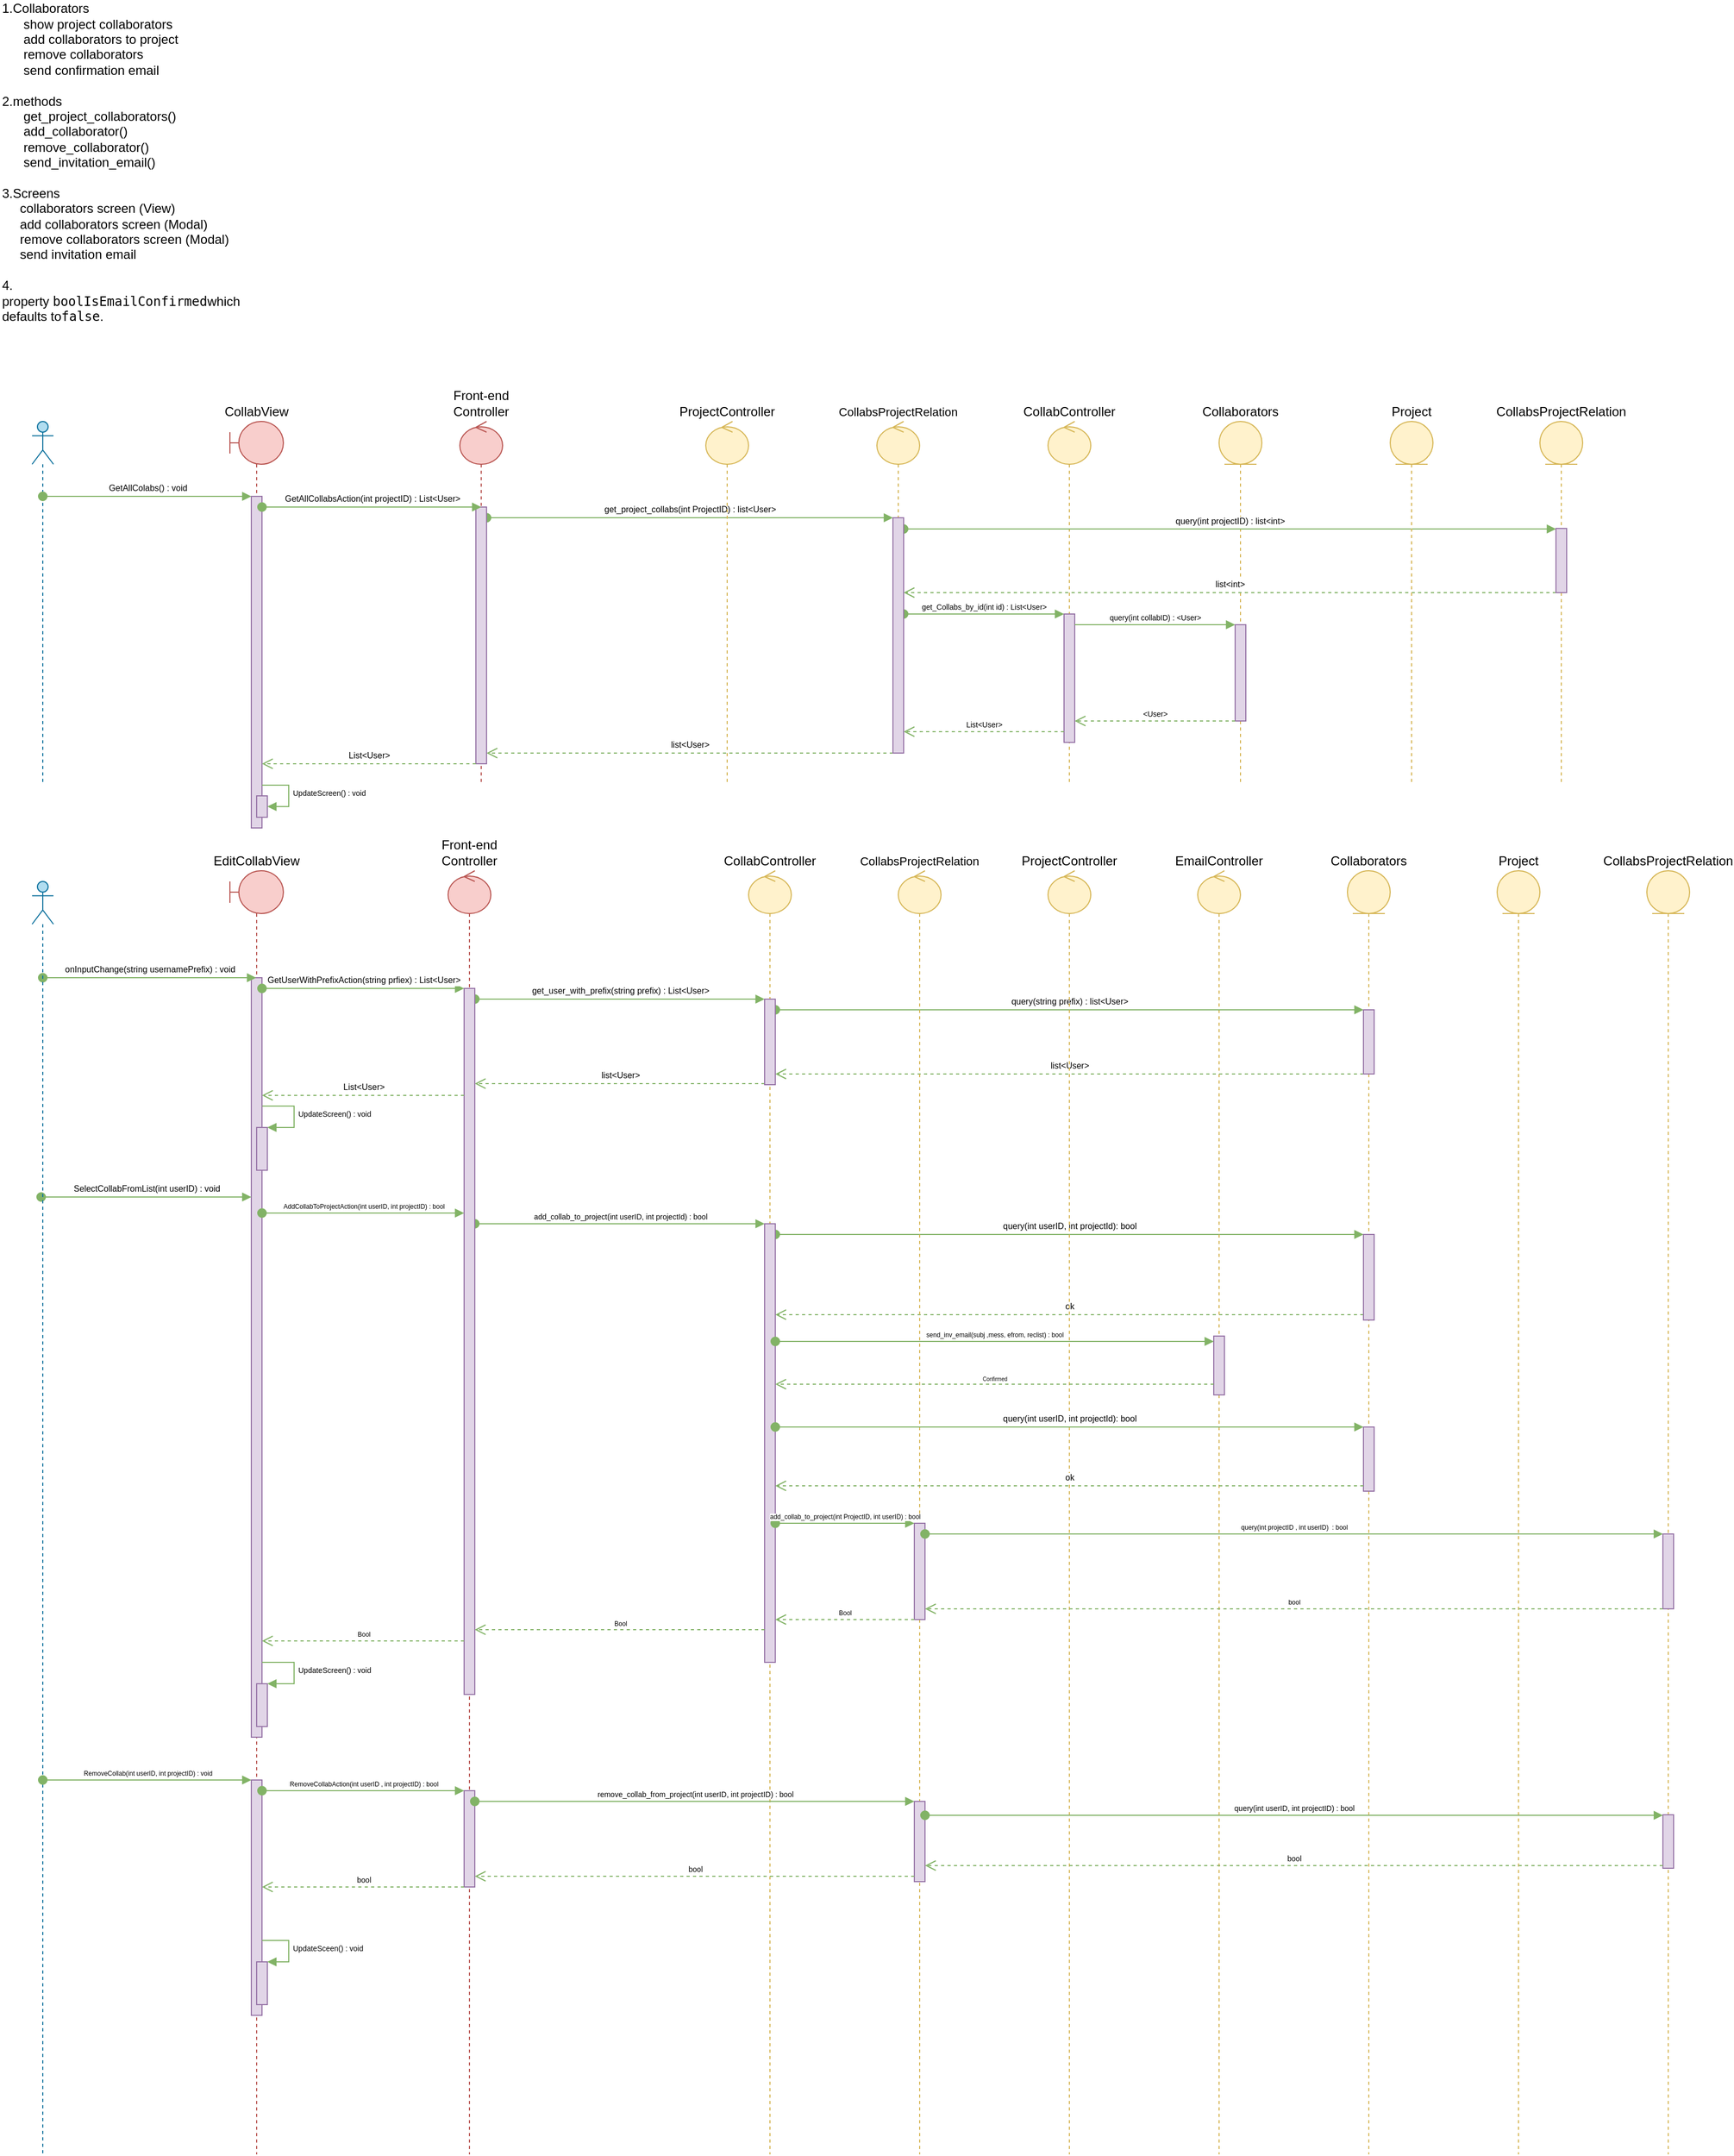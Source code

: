 <mxfile version="10.6.7" type="github"><diagram id="GHZ44tp6X7hKzsTofQmj" name="Page-1"><mxGraphModel dx="1443" dy="1186" grid="1" gridSize="10" guides="1" tooltips="1" connect="1" arrows="1" fold="1" page="0" pageScale="1" pageWidth="850" pageHeight="1100" background="none" math="0" shadow="0"><root><mxCell id="0"/><mxCell id="1" parent="0"/><mxCell id="GCSjRSkXuxWU2JJScuMy-1" value="" style="shape=umlLifeline;participant=umlActor;perimeter=lifelinePerimeter;whiteSpace=wrap;html=1;container=1;collapsible=0;recursiveResize=0;verticalAlign=top;spacingTop=36;labelBackgroundColor=#ffffff;outlineConnect=0;size=40;fillColor=#b1ddf0;strokeColor=#10739e;" parent="1" vertex="1"><mxGeometry x="30" y="380" width="20" height="340" as="geometry"/></mxCell><mxCell id="GCSjRSkXuxWU2JJScuMy-2" value="&lt;div&gt;1.Collaborators&lt;/div&gt;&lt;div&gt;&amp;nbsp; &amp;nbsp; &amp;nbsp; show project collaborators&lt;/div&gt;&lt;div&gt;&amp;nbsp; &amp;nbsp; &amp;nbsp; add collaborators to project&lt;/div&gt;&lt;div&gt;&amp;nbsp; &amp;nbsp; &amp;nbsp; remove collaborators&lt;/div&gt;&lt;div&gt;&amp;nbsp; &amp;nbsp; &amp;nbsp; send confirmation email&lt;/div&gt;&lt;div&gt;&lt;br&gt;&lt;/div&gt;&lt;div&gt;2.methods&lt;/div&gt;&lt;div&gt;&amp;nbsp; &amp;nbsp; &amp;nbsp; get_project_collaborators()&lt;/div&gt;&lt;div&gt;&amp;nbsp; &amp;nbsp; &amp;nbsp; add_collaborator()&lt;/div&gt;&lt;div&gt;&amp;nbsp; &amp;nbsp; &amp;nbsp; remove_collaborator()&lt;/div&gt;&lt;div&gt;&amp;nbsp; &amp;nbsp; &amp;nbsp; send_invitation_email()&lt;/div&gt;&lt;div&gt;&lt;br&gt;&lt;/div&gt;&lt;div&gt;3.Screens&lt;/div&gt;&lt;div&gt;&amp;nbsp; &amp;nbsp; &amp;nbsp;collaborators screen (View)&lt;/div&gt;&lt;div&gt;&amp;nbsp; &amp;nbsp; &amp;nbsp;add collaborators screen (Modal)&lt;/div&gt;&lt;div&gt;&amp;nbsp; &amp;nbsp; &amp;nbsp;remove collaborators screen (Modal)&lt;/div&gt;&lt;div&gt;&amp;nbsp; &amp;nbsp; &amp;nbsp;send invitation email&lt;/div&gt;&lt;div&gt;&lt;br&gt;&lt;/div&gt;&lt;div&gt;4.&lt;/div&gt;&lt;span&gt;property&amp;nbsp;&lt;/span&gt;&lt;code&gt;boolIsEmailConfirmed&lt;/code&gt;&lt;span&gt;which defaults to&lt;/span&gt;&lt;code&gt;false&lt;/code&gt;&lt;span&gt;.&lt;/span&gt;&lt;div&gt;&lt;br&gt;&lt;/div&gt;" style="text;html=1;strokeColor=none;fillColor=none;align=left;verticalAlign=middle;whiteSpace=wrap;rounded=0;" parent="1" vertex="1"><mxGeometry width="250" height="290" as="geometry"/></mxCell><mxCell id="GCSjRSkXuxWU2JJScuMy-3" value="CollabView" style="shape=umlLifeline;participant=umlBoundary;perimeter=lifelinePerimeter;whiteSpace=wrap;html=1;container=1;collapsible=0;recursiveResize=0;verticalAlign=bottom;spacingTop=36;labelBackgroundColor=#ffffff;outlineConnect=0;labelPosition=center;verticalLabelPosition=top;align=center;fillColor=#f8cecc;strokeColor=#b85450;" parent="1" vertex="1"><mxGeometry x="215" y="380" width="50" height="380" as="geometry"/></mxCell><mxCell id="GCSjRSkXuxWU2JJScuMy-7" value="" style="html=1;points=[];perimeter=orthogonalPerimeter;align=left;fillColor=#e1d5e7;strokeColor=#9673a6;gradientColor=none;" parent="GCSjRSkXuxWU2JJScuMy-3" vertex="1"><mxGeometry x="20" y="70" width="10" height="310" as="geometry"/></mxCell><mxCell id="UG3qi_RcyNTJpObuY2x0-22" value="" style="html=1;points=[];perimeter=orthogonalPerimeter;fontSize=7;fillColor=#e1d5e7;strokeColor=#9673a6;" parent="GCSjRSkXuxWU2JJScuMy-3" vertex="1"><mxGeometry x="25" y="350" width="10" height="20" as="geometry"/></mxCell><mxCell id="GCSjRSkXuxWU2JJScuMy-4" value="EditCollabView" style="shape=umlLifeline;participant=umlBoundary;perimeter=lifelinePerimeter;whiteSpace=wrap;html=1;container=1;collapsible=0;recursiveResize=0;verticalAlign=bottom;spacingTop=36;labelBackgroundColor=#ffffff;outlineConnect=0;labelPosition=center;verticalLabelPosition=top;align=center;fillColor=#f8cecc;strokeColor=#b85450;" parent="1" vertex="1"><mxGeometry x="215" y="800" width="50" height="1200" as="geometry"/></mxCell><mxCell id="UG3qi_RcyNTJpObuY2x0-73" value="" style="html=1;points=[];perimeter=orthogonalPerimeter;fontSize=11;fillColor=#e1d5e7;strokeColor=#9673a6;" parent="GCSjRSkXuxWU2JJScuMy-4" vertex="1"><mxGeometry x="20" y="100" width="10" height="710" as="geometry"/></mxCell><mxCell id="UG3qi_RcyNTJpObuY2x0-98" value="" style="html=1;points=[];perimeter=orthogonalPerimeter;fontSize=6;fillColor=#e1d5e7;strokeColor=#9673a6;" parent="GCSjRSkXuxWU2JJScuMy-4" vertex="1"><mxGeometry x="20" y="850" width="10" height="220" as="geometry"/></mxCell><mxCell id="UG3qi_RcyNTJpObuY2x0-103" value="" style="html=1;points=[];perimeter=orthogonalPerimeter;fontSize=6;fillColor=#e1d5e7;strokeColor=#9673a6;" parent="GCSjRSkXuxWU2JJScuMy-4" vertex="1"><mxGeometry x="25" y="760" width="10" height="40" as="geometry"/></mxCell><mxCell id="UG3qi_RcyNTJpObuY2x0-104" value="&lt;span style=&quot;font-size: 7px&quot;&gt;UpdateScreen() : void&lt;/span&gt;" style="edgeStyle=orthogonalEdgeStyle;html=1;align=left;spacingLeft=2;endArrow=block;rounded=0;entryX=1;entryY=0;fontSize=6;fillColor=#d5e8d4;strokeColor=#82b366;" parent="GCSjRSkXuxWU2JJScuMy-4" target="UG3qi_RcyNTJpObuY2x0-103" edge="1"><mxGeometry relative="1" as="geometry"><mxPoint x="30" y="740" as="sourcePoint"/><Array as="points"><mxPoint x="60" y="740"/><mxPoint x="60" y="760"/></Array></mxGeometry></mxCell><mxCell id="UG3qi_RcyNTJpObuY2x0-114" value="" style="html=1;points=[];perimeter=orthogonalPerimeter;fontSize=7;fillColor=#e1d5e7;strokeColor=#9673a6;" parent="GCSjRSkXuxWU2JJScuMy-4" vertex="1"><mxGeometry x="25" y="1020" width="10" height="40" as="geometry"/></mxCell><mxCell id="UG3qi_RcyNTJpObuY2x0-115" value="UpdateSceen() : void" style="edgeStyle=orthogonalEdgeStyle;html=1;align=left;spacingLeft=2;endArrow=block;rounded=0;entryX=1;entryY=0;fontSize=7;fillColor=#d5e8d4;strokeColor=#82b366;" parent="GCSjRSkXuxWU2JJScuMy-4" target="UG3qi_RcyNTJpObuY2x0-114" edge="1"><mxGeometry relative="1" as="geometry"><mxPoint x="30" y="1000" as="sourcePoint"/><Array as="points"><mxPoint x="55" y="1000"/></Array></mxGeometry></mxCell><mxCell id="GCSjRSkXuxWU2JJScuMy-8" value="GetAllColabs() : void" style="html=1;verticalAlign=bottom;startArrow=oval;endArrow=block;startSize=8;fontSize=8;fillColor=#d5e8d4;strokeColor=#82b366;" parent="1" source="GCSjRSkXuxWU2JJScuMy-1" target="GCSjRSkXuxWU2JJScuMy-7" edge="1"><mxGeometry relative="1" as="geometry"><mxPoint x="75" y="460" as="sourcePoint"/><Array as="points"><mxPoint x="70" y="450"/><mxPoint x="150" y="450"/></Array></mxGeometry></mxCell><mxCell id="GCSjRSkXuxWU2JJScuMy-9" value="CollabController" style="shape=umlLifeline;participant=umlControl;perimeter=lifelinePerimeter;whiteSpace=wrap;html=1;container=1;collapsible=0;recursiveResize=0;verticalAlign=bottom;spacingTop=36;labelBackgroundColor=#ffffff;outlineConnect=0;align=center;labelPosition=center;verticalLabelPosition=top;fillColor=#fff2cc;strokeColor=#d6b656;" parent="1" vertex="1"><mxGeometry x="980" y="380" width="40" height="340" as="geometry"/></mxCell><mxCell id="UG3qi_RcyNTJpObuY2x0-30" value="" style="html=1;points=[];perimeter=orthogonalPerimeter;fontSize=7;fillColor=#e1d5e7;strokeColor=#9673a6;" parent="GCSjRSkXuxWU2JJScuMy-9" vertex="1"><mxGeometry x="15" y="180" width="10" height="120" as="geometry"/></mxCell><mxCell id="GCSjRSkXuxWU2JJScuMy-11" value="Collaborators" style="shape=umlLifeline;participant=umlEntity;perimeter=lifelinePerimeter;whiteSpace=wrap;html=1;container=1;collapsible=0;recursiveResize=0;verticalAlign=bottom;spacingTop=36;labelBackgroundColor=#ffffff;outlineConnect=0;align=center;labelPosition=center;verticalLabelPosition=top;fillColor=#fff2cc;strokeColor=#d6b656;" parent="1" vertex="1"><mxGeometry x="1140" y="380" width="40" height="340" as="geometry"/></mxCell><mxCell id="UG3qi_RcyNTJpObuY2x0-33" value="" style="html=1;points=[];perimeter=orthogonalPerimeter;fontSize=7;fillColor=#e1d5e7;strokeColor=#9673a6;" parent="GCSjRSkXuxWU2JJScuMy-11" vertex="1"><mxGeometry x="15" y="190" width="10" height="90" as="geometry"/></mxCell><mxCell id="GCSjRSkXuxWU2JJScuMy-13" value="get_project_collabs(int ProjectID) : list&amp;lt;User&amp;gt;" style="html=1;verticalAlign=bottom;startArrow=oval;endArrow=block;startSize=8;fontSize=8;fillColor=#d5e8d4;strokeColor=#82b366;" parent="1" source="UG3qi_RcyNTJpObuY2x0-2" target="GCSjRSkXuxWU2JJScuMy-12" edge="1"><mxGeometry relative="1" as="geometry"><mxPoint x="250" y="470" as="sourcePoint"/><Array as="points"><mxPoint x="630" y="470"/></Array></mxGeometry></mxCell><mxCell id="GCSjRSkXuxWU2JJScuMy-17" value="list&amp;lt;int&amp;gt;" style="html=1;verticalAlign=bottom;endArrow=open;dashed=1;endSize=8;fontSize=8;fillColor=#d5e8d4;strokeColor=#82b366;" parent="1" source="GCSjRSkXuxWU2JJScuMy-15" target="GCSjRSkXuxWU2JJScuMy-12" edge="1"><mxGeometry relative="1" as="geometry"><mxPoint x="1053" y="538" as="sourcePoint"/><mxPoint x="950" y="530" as="targetPoint"/><Array as="points"><mxPoint x="1040" y="540"/></Array></mxGeometry></mxCell><mxCell id="GCSjRSkXuxWU2JJScuMy-18" value="list&amp;lt;User&amp;gt;" style="html=1;verticalAlign=bottom;endArrow=open;dashed=1;endSize=8;fontSize=8;fillColor=#d5e8d4;strokeColor=#82b366;" parent="1" source="GCSjRSkXuxWU2JJScuMy-12" target="UG3qi_RcyNTJpObuY2x0-2" edge="1"><mxGeometry relative="1" as="geometry"><mxPoint x="1020" y="550" as="sourcePoint"/><mxPoint x="280" y="550" as="targetPoint"/><Array as="points"><mxPoint x="650" y="690"/></Array></mxGeometry></mxCell><mxCell id="GCSjRSkXuxWU2JJScuMy-20" value="SelectCollabFromList(int userID) : void" style="html=1;verticalAlign=bottom;startArrow=oval;endArrow=block;startSize=8;fontSize=8;fillColor=#d5e8d4;strokeColor=#82b366;" parent="1" edge="1"><mxGeometry relative="1" as="geometry"><mxPoint x="38.5" y="1105" as="sourcePoint"/><Array as="points"><mxPoint x="100" y="1105"/></Array><mxPoint x="235" y="1105" as="targetPoint"/></mxGeometry></mxCell><mxCell id="GCSjRSkXuxWU2JJScuMy-22" value="add_collab_to_project(&lt;span&gt;int userID&lt;/span&gt;, int projectId) : bool" style="html=1;verticalAlign=bottom;startArrow=oval;endArrow=block;startSize=8;fontSize=7;fillColor=#d5e8d4;strokeColor=#82b366;" parent="1" target="UG3qi_RcyNTJpObuY2x0-80" edge="1"><mxGeometry relative="1" as="geometry"><mxPoint x="444" y="1130" as="sourcePoint"/><Array as="points"><mxPoint x="550" y="1130"/><mxPoint x="650" y="1130"/><mxPoint x="690" y="1130"/></Array><mxPoint x="840" y="1130" as="targetPoint"/></mxGeometry></mxCell><mxCell id="GCSjRSkXuxWU2JJScuMy-25" value="query(int userID, int projectId): bool" style="html=1;verticalAlign=bottom;startArrow=oval;endArrow=block;startSize=8;fontSize=8;fillColor=#d5e8d4;strokeColor=#82b366;" parent="1" source="UG3qi_RcyNTJpObuY2x0-80" target="UG3qi_RcyNTJpObuY2x0-81" edge="1"><mxGeometry relative="1" as="geometry"><mxPoint x="865" y="1503" as="sourcePoint"/><Array as="points"><mxPoint x="1070" y="1140"/><mxPoint x="1150" y="1140"/><mxPoint x="1230" y="1140"/></Array><mxPoint x="1215" y="1503" as="targetPoint"/></mxGeometry></mxCell><mxCell id="GCSjRSkXuxWU2JJScuMy-27" value="ok" style="html=1;verticalAlign=bottom;endArrow=open;dashed=1;endSize=8;fontSize=8;fillColor=#d5e8d4;strokeColor=#82b366;" parent="1" source="UG3qi_RcyNTJpObuY2x0-81" target="UG3qi_RcyNTJpObuY2x0-80" edge="1"><mxGeometry relative="1" as="geometry"><mxPoint x="1055" y="1553" as="sourcePoint"/><mxPoint x="975" y="1553" as="targetPoint"/><Array as="points"><mxPoint x="1170" y="1215"/><mxPoint x="1100" y="1215"/></Array></mxGeometry></mxCell><mxCell id="WKBZwhmBb1u5zHbXrdkY-27" value="EmailController" style="shape=umlLifeline;participant=umlControl;perimeter=lifelinePerimeter;whiteSpace=wrap;html=1;container=1;collapsible=0;recursiveResize=0;verticalAlign=bottom;spacingTop=36;labelBackgroundColor=#ffffff;outlineConnect=0;align=center;labelPosition=center;verticalLabelPosition=top;fillColor=#fff2cc;strokeColor=#d6b656;" parent="1" vertex="1"><mxGeometry x="1120" y="800" width="40" height="1200" as="geometry"/></mxCell><mxCell id="UG3qi_RcyNTJpObuY2x0-84" value="" style="html=1;points=[];perimeter=orthogonalPerimeter;fontSize=6;fillColor=#e1d5e7;strokeColor=#9673a6;" parent="WKBZwhmBb1u5zHbXrdkY-27" vertex="1"><mxGeometry x="15" y="435" width="10" height="55" as="geometry"/></mxCell><mxCell id="ptlIlz8iXJEbvcwkNckL-14" value="onInputChange(string usernamePrefix) : void" style="html=1;verticalAlign=bottom;startArrow=oval;startFill=1;endArrow=block;startSize=8;fillColor=#d5e8d4;strokeColor=#82b366;fontSize=8;" parent="1" source="UG3qi_RcyNTJpObuY2x0-39" target="GCSjRSkXuxWU2JJScuMy-4" edge="1"><mxGeometry width="60" relative="1" as="geometry"><mxPoint x="38" y="1293" as="sourcePoint"/><mxPoint x="435" y="1293" as="targetPoint"/><Array as="points"><mxPoint x="140" y="900"/></Array></mxGeometry></mxCell><mxCell id="ptlIlz8iXJEbvcwkNckL-15" value="get_user_with_prefix(string prefix) : List&amp;lt;User&amp;gt;" style="html=1;verticalAlign=bottom;startArrow=oval;startFill=1;endArrow=block;startSize=8;fontSize=8;fillColor=#d5e8d4;strokeColor=#82b366;" parent="1" source="UG3qi_RcyNTJpObuY2x0-74" target="UG3qi_RcyNTJpObuY2x0-76" edge="1"><mxGeometry width="60" relative="1" as="geometry"><mxPoint x="740" y="1313" as="sourcePoint"/><mxPoint x="1035" y="1312.5" as="targetPoint"/><Array as="points"><mxPoint x="690" y="920"/></Array></mxGeometry></mxCell><mxCell id="ptlIlz8iXJEbvcwkNckL-16" value="query(string prefix) : list&amp;lt;User&amp;gt;" style="html=1;verticalAlign=bottom;startArrow=oval;endArrow=block;startSize=8;fontSize=8;fillColor=#d5e8d4;strokeColor=#82b366;" parent="1" source="UG3qi_RcyNTJpObuY2x0-76" target="UG3qi_RcyNTJpObuY2x0-77" edge="1"><mxGeometry relative="1" as="geometry"><mxPoint x="870" y="1323" as="sourcePoint"/><Array as="points"><mxPoint x="1140" y="930"/></Array><mxPoint x="1210" y="1323" as="targetPoint"/></mxGeometry></mxCell><mxCell id="ptlIlz8iXJEbvcwkNckL-17" value="list&amp;lt;User&amp;gt;" style="html=1;verticalAlign=bottom;endArrow=open;dashed=1;endSize=8;fontSize=8;fillColor=#d5e8d4;strokeColor=#82b366;" parent="1" source="UG3qi_RcyNTJpObuY2x0-77" target="UG3qi_RcyNTJpObuY2x0-76" edge="1"><mxGeometry relative="1" as="geometry"><mxPoint x="1200" y="1363" as="sourcePoint"/><mxPoint x="865" y="1363" as="targetPoint"/><Array as="points"><mxPoint x="1250" y="990"/><mxPoint x="1210" y="990"/></Array></mxGeometry></mxCell><mxCell id="ptlIlz8iXJEbvcwkNckL-19" value="list&amp;lt;User&amp;gt;" style="html=1;verticalAlign=bottom;endArrow=open;dashed=1;endSize=8;fontSize=8;fillColor=#d5e8d4;strokeColor=#82b366;" parent="1" source="UG3qi_RcyNTJpObuY2x0-76" target="UG3qi_RcyNTJpObuY2x0-74" edge="1"><mxGeometry relative="1" as="geometry"><mxPoint x="980" y="999.5" as="sourcePoint"/><mxPoint x="780" y="999.5" as="targetPoint"/><Array as="points"><mxPoint x="680" y="999"/></Array></mxGeometry></mxCell><mxCell id="UG3qi_RcyNTJpObuY2x0-1" value="Front-end Controller" style="shape=umlLifeline;participant=umlControl;perimeter=lifelinePerimeter;whiteSpace=wrap;html=1;container=1;collapsible=0;recursiveResize=0;verticalAlign=bottom;spacingTop=36;labelBackgroundColor=#ffffff;outlineConnect=0;fillColor=#f8cecc;strokeColor=#b85450;labelPosition=center;verticalLabelPosition=top;align=center;" parent="1" vertex="1"><mxGeometry x="430" y="380" width="40" height="340" as="geometry"/></mxCell><mxCell id="UG3qi_RcyNTJpObuY2x0-2" value="" style="html=1;points=[];perimeter=orthogonalPerimeter;fillColor=#e1d5e7;strokeColor=#9673a6;" parent="UG3qi_RcyNTJpObuY2x0-1" vertex="1"><mxGeometry x="15" y="80" width="10" height="240" as="geometry"/></mxCell><mxCell id="UG3qi_RcyNTJpObuY2x0-6" value="&lt;font style=&quot;font-size: 8px&quot;&gt;GetAllCollabsAction(int projectID) : List&amp;lt;User&amp;gt;&lt;/font&gt;" style="html=1;verticalAlign=bottom;startArrow=oval;startFill=1;endArrow=block;startSize=8;fillColor=#d5e8d4;strokeColor=#82b366;" parent="1" source="GCSjRSkXuxWU2JJScuMy-7" target="UG3qi_RcyNTJpObuY2x0-2" edge="1"><mxGeometry width="60" relative="1" as="geometry"><mxPoint x="310" y="460" as="sourcePoint"/><mxPoint x="370" y="460" as="targetPoint"/><Array as="points"><mxPoint x="450" y="460"/></Array></mxGeometry></mxCell><mxCell id="UG3qi_RcyNTJpObuY2x0-15" value="ProjectController" style="shape=umlLifeline;participant=umlControl;perimeter=lifelinePerimeter;whiteSpace=wrap;html=1;container=1;collapsible=0;recursiveResize=0;verticalAlign=bottom;spacingTop=36;labelBackgroundColor=#ffffff;outlineConnect=0;fillColor=#fff2cc;strokeColor=#d6b656;labelPosition=center;verticalLabelPosition=top;align=center;" parent="1" vertex="1"><mxGeometry x="660" y="380" width="40" height="340" as="geometry"/></mxCell><mxCell id="GCSjRSkXuxWU2JJScuMy-16" value="query(int projectID) : list&amp;lt;int&amp;gt;" style="html=1;verticalAlign=bottom;startArrow=oval;endArrow=block;startSize=8;fontSize=8;fillColor=#d5e8d4;strokeColor=#82b366;" parent="1" source="GCSjRSkXuxWU2JJScuMy-12" target="GCSjRSkXuxWU2JJScuMy-15" edge="1"><mxGeometry relative="1" as="geometry"><mxPoint x="1215" y="480.5" as="sourcePoint"/><Array as="points"><mxPoint x="1225" y="480.5"/></Array><mxPoint x="1570" y="480.5" as="targetPoint"/></mxGeometry></mxCell><mxCell id="UG3qi_RcyNTJpObuY2x0-16" value="Project" style="shape=umlLifeline;participant=umlEntity;perimeter=lifelinePerimeter;whiteSpace=wrap;html=1;container=1;collapsible=0;recursiveResize=0;verticalAlign=bottom;spacingTop=36;labelBackgroundColor=#ffffff;outlineConnect=0;fillColor=#fff2cc;strokeColor=#d6b656;labelPosition=center;verticalLabelPosition=top;align=center;" parent="1" vertex="1"><mxGeometry x="1300" y="380" width="40" height="340" as="geometry"/></mxCell><mxCell id="UG3qi_RcyNTJpObuY2x0-17" value="List&amp;lt;User&amp;gt;" style="html=1;verticalAlign=bottom;endArrow=open;dashed=1;endSize=8;fontSize=8;fillColor=#d5e8d4;strokeColor=#82b366;" parent="1" source="UG3qi_RcyNTJpObuY2x0-2" target="GCSjRSkXuxWU2JJScuMy-7" edge="1"><mxGeometry relative="1" as="geometry"><mxPoint x="420" y="560" as="sourcePoint"/><mxPoint x="565" y="560" as="targetPoint"/><Array as="points"><mxPoint x="350" y="700"/><mxPoint x="260" y="700"/></Array></mxGeometry></mxCell><mxCell id="UG3qi_RcyNTJpObuY2x0-27" value="CollabsProjectRelation&lt;br&gt;" style="shape=umlLifeline;participant=umlEntity;perimeter=lifelinePerimeter;whiteSpace=wrap;html=1;container=1;collapsible=0;recursiveResize=0;verticalAlign=bottom;spacingTop=36;labelBackgroundColor=#ffffff;outlineConnect=0;fillColor=#fff2cc;strokeColor=#d6b656;labelPosition=center;verticalLabelPosition=top;align=center;" parent="1" vertex="1"><mxGeometry x="1440" y="380" width="40" height="340" as="geometry"/></mxCell><mxCell id="GCSjRSkXuxWU2JJScuMy-15" value="" style="html=1;points=[];perimeter=orthogonalPerimeter;fontSize=8;align=left;fillColor=#e1d5e7;strokeColor=#9673a6;gradientColor=none;" parent="UG3qi_RcyNTJpObuY2x0-27" vertex="1"><mxGeometry x="15" y="100" width="10" height="60" as="geometry"/></mxCell><mxCell id="UG3qi_RcyNTJpObuY2x0-32" value="get_Collabs_by_id(int id) : List&amp;lt;User&amp;gt;" style="html=1;verticalAlign=bottom;startArrow=oval;startFill=1;endArrow=block;startSize=8;fontSize=7;fillColor=#d5e8d4;strokeColor=#82b366;" parent="1" source="GCSjRSkXuxWU2JJScuMy-12" target="UG3qi_RcyNTJpObuY2x0-30" edge="1"><mxGeometry width="60" relative="1" as="geometry"><mxPoint x="700" y="560" as="sourcePoint"/><mxPoint x="760" y="560" as="targetPoint"/><Array as="points"><mxPoint x="910" y="560"/></Array></mxGeometry></mxCell><mxCell id="UG3qi_RcyNTJpObuY2x0-34" value="query(int collabID) : &amp;lt;User&amp;gt;" style="html=1;verticalAlign=bottom;endArrow=block;fontSize=7;fillColor=#d5e8d4;strokeColor=#82b366;" parent="1" source="UG3qi_RcyNTJpObuY2x0-30" target="UG3qi_RcyNTJpObuY2x0-33" edge="1"><mxGeometry width="80" relative="1" as="geometry"><mxPoint x="980" y="570" as="sourcePoint"/><mxPoint x="1060" y="570" as="targetPoint"/><Array as="points"><mxPoint x="1010" y="570"/></Array></mxGeometry></mxCell><mxCell id="UG3qi_RcyNTJpObuY2x0-35" value="&amp;lt;User&amp;gt;" style="html=1;verticalAlign=bottom;endArrow=open;dashed=1;endSize=8;fontSize=7;fillColor=#d5e8d4;strokeColor=#82b366;" parent="1" source="UG3qi_RcyNTJpObuY2x0-33" target="UG3qi_RcyNTJpObuY2x0-30" edge="1"><mxGeometry relative="1" as="geometry"><mxPoint x="1150" y="650" as="sourcePoint"/><mxPoint x="1070" y="650" as="targetPoint"/><Array as="points"><mxPoint x="1080" y="660"/><mxPoint x="1010" y="660"/></Array></mxGeometry></mxCell><mxCell id="UG3qi_RcyNTJpObuY2x0-37" value="List&amp;lt;User&amp;gt;" style="html=1;verticalAlign=bottom;endArrow=open;dashed=1;endSize=8;fontSize=7;fillColor=#d5e8d4;strokeColor=#82b366;" parent="1" source="UG3qi_RcyNTJpObuY2x0-30" target="GCSjRSkXuxWU2JJScuMy-12" edge="1"><mxGeometry relative="1" as="geometry"><mxPoint x="840" y="670" as="sourcePoint"/><mxPoint x="750" y="650" as="targetPoint"/><Array as="points"><mxPoint x="920" y="670"/></Array></mxGeometry></mxCell><mxCell id="UG3qi_RcyNTJpObuY2x0-38" value="&lt;span&gt;CollabsProjectRelation&lt;/span&gt;" style="shape=umlLifeline;participant=umlControl;perimeter=lifelinePerimeter;whiteSpace=wrap;html=1;container=1;collapsible=0;recursiveResize=0;verticalAlign=bottom;spacingTop=36;labelBackgroundColor=#ffffff;outlineConnect=0;fontSize=11;labelPosition=center;verticalLabelPosition=top;align=center;fillColor=#fff2cc;strokeColor=#d6b656;" parent="1" vertex="1"><mxGeometry x="820" y="380" width="40" height="310" as="geometry"/></mxCell><mxCell id="GCSjRSkXuxWU2JJScuMy-12" value="" style="html=1;points=[];perimeter=orthogonalPerimeter;align=left;fillColor=#e1d5e7;strokeColor=#9673a6;gradientColor=none;" parent="UG3qi_RcyNTJpObuY2x0-38" vertex="1"><mxGeometry x="15" y="90" width="10" height="220" as="geometry"/></mxCell><mxCell id="UG3qi_RcyNTJpObuY2x0-23" value="&lt;span&gt;UpdateScreen() : void&lt;/span&gt;" style="edgeStyle=orthogonalEdgeStyle;html=1;align=left;spacingLeft=2;endArrow=block;rounded=0;entryX=1;entryY=0;fontSize=7;fillColor=#d5e8d4;strokeColor=#82b366;labelPosition=right;verticalLabelPosition=middle;verticalAlign=middle;" parent="1" edge="1"><mxGeometry relative="1" as="geometry"><mxPoint x="245" y="720" as="sourcePoint"/><Array as="points"><mxPoint x="270" y="720"/><mxPoint x="270" y="740"/></Array><mxPoint x="250" y="740" as="targetPoint"/></mxGeometry></mxCell><mxCell id="UG3qi_RcyNTJpObuY2x0-39" value="" style="shape=umlLifeline;participant=umlActor;perimeter=lifelinePerimeter;whiteSpace=wrap;html=1;container=1;collapsible=0;recursiveResize=0;verticalAlign=top;spacingTop=36;labelBackgroundColor=#ffffff;outlineConnect=0;size=40;fillColor=#b1ddf0;strokeColor=#10739e;" parent="1" vertex="1"><mxGeometry x="30" y="810" width="20" height="1190" as="geometry"/></mxCell><mxCell id="UG3qi_RcyNTJpObuY2x0-44" value="CollabController" style="shape=umlLifeline;participant=umlControl;perimeter=lifelinePerimeter;whiteSpace=wrap;html=1;container=1;collapsible=0;recursiveResize=0;verticalAlign=bottom;spacingTop=36;labelBackgroundColor=#ffffff;outlineConnect=0;align=center;labelPosition=center;verticalLabelPosition=top;fillColor=#fff2cc;strokeColor=#d6b656;" parent="1" vertex="1"><mxGeometry x="700" y="800" width="40" height="1200" as="geometry"/></mxCell><mxCell id="UG3qi_RcyNTJpObuY2x0-76" value="" style="html=1;points=[];perimeter=orthogonalPerimeter;fontSize=8;fillColor=#e1d5e7;strokeColor=#9673a6;" parent="UG3qi_RcyNTJpObuY2x0-44" vertex="1"><mxGeometry x="15" y="120" width="10" height="80" as="geometry"/></mxCell><mxCell id="UG3qi_RcyNTJpObuY2x0-80" value="" style="html=1;points=[];perimeter=orthogonalPerimeter;fontSize=6;fillColor=#e1d5e7;strokeColor=#9673a6;" parent="UG3qi_RcyNTJpObuY2x0-44" vertex="1"><mxGeometry x="15" y="330" width="10" height="410" as="geometry"/></mxCell><mxCell id="UG3qi_RcyNTJpObuY2x0-48" value="Collaborators" style="shape=umlLifeline;participant=umlEntity;perimeter=lifelinePerimeter;whiteSpace=wrap;html=1;container=1;collapsible=0;recursiveResize=0;verticalAlign=bottom;spacingTop=36;labelBackgroundColor=#ffffff;outlineConnect=0;align=center;labelPosition=center;verticalLabelPosition=top;fillColor=#fff2cc;strokeColor=#d6b656;" parent="1" vertex="1"><mxGeometry x="1260" y="800" width="40" height="1200" as="geometry"/></mxCell><mxCell id="UG3qi_RcyNTJpObuY2x0-77" value="" style="html=1;points=[];perimeter=orthogonalPerimeter;fontSize=8;fillColor=#e1d5e7;strokeColor=#9673a6;" parent="UG3qi_RcyNTJpObuY2x0-48" vertex="1"><mxGeometry x="15" y="130" width="10" height="60" as="geometry"/></mxCell><mxCell id="UG3qi_RcyNTJpObuY2x0-87" value="" style="html=1;points=[];perimeter=orthogonalPerimeter;fontSize=6;fillColor=#e1d5e7;strokeColor=#9673a6;" parent="UG3qi_RcyNTJpObuY2x0-48" vertex="1"><mxGeometry x="15" y="520" width="10" height="60" as="geometry"/></mxCell><mxCell id="UG3qi_RcyNTJpObuY2x0-56" value="Front-end Controller" style="shape=umlLifeline;participant=umlControl;perimeter=lifelinePerimeter;whiteSpace=wrap;html=1;container=1;collapsible=0;recursiveResize=0;verticalAlign=bottom;spacingTop=36;labelBackgroundColor=#ffffff;outlineConnect=0;fillColor=#f8cecc;strokeColor=#b85450;labelPosition=center;verticalLabelPosition=top;align=center;" parent="1" vertex="1"><mxGeometry x="419" y="800" width="40" height="1200" as="geometry"/></mxCell><mxCell id="UG3qi_RcyNTJpObuY2x0-74" value="" style="html=1;points=[];perimeter=orthogonalPerimeter;fontSize=11;fillColor=#e1d5e7;strokeColor=#9673a6;" parent="UG3qi_RcyNTJpObuY2x0-56" vertex="1"><mxGeometry x="15" y="110" width="10" height="660" as="geometry"/></mxCell><mxCell id="UG3qi_RcyNTJpObuY2x0-105" value="" style="html=1;points=[];perimeter=orthogonalPerimeter;fontSize=6;fillColor=#e1d5e7;strokeColor=#9673a6;" parent="UG3qi_RcyNTJpObuY2x0-56" vertex="1"><mxGeometry x="15" y="860" width="10" height="90" as="geometry"/></mxCell><mxCell id="UG3qi_RcyNTJpObuY2x0-60" value="ProjectController" style="shape=umlLifeline;participant=umlControl;perimeter=lifelinePerimeter;whiteSpace=wrap;html=1;container=1;collapsible=0;recursiveResize=0;verticalAlign=bottom;spacingTop=36;labelBackgroundColor=#ffffff;outlineConnect=0;fillColor=#fff2cc;strokeColor=#d6b656;labelPosition=center;verticalLabelPosition=top;align=center;" parent="1" vertex="1"><mxGeometry x="980" y="800" width="40" height="1200" as="geometry"/></mxCell><mxCell id="UG3qi_RcyNTJpObuY2x0-62" value="Project" style="shape=umlLifeline;participant=umlEntity;perimeter=lifelinePerimeter;whiteSpace=wrap;html=1;container=1;collapsible=0;recursiveResize=0;verticalAlign=bottom;spacingTop=36;labelBackgroundColor=#ffffff;outlineConnect=0;fillColor=#fff2cc;strokeColor=#d6b656;labelPosition=center;verticalLabelPosition=top;align=center;" parent="1" vertex="1"><mxGeometry x="1400" y="800" width="40" height="1200" as="geometry"/></mxCell><mxCell id="UG3qi_RcyNTJpObuY2x0-64" value="CollabsProjectRelation&lt;br&gt;" style="shape=umlLifeline;participant=umlEntity;perimeter=lifelinePerimeter;whiteSpace=wrap;html=1;container=1;collapsible=0;recursiveResize=0;verticalAlign=bottom;spacingTop=36;labelBackgroundColor=#ffffff;outlineConnect=0;fillColor=#fff2cc;strokeColor=#d6b656;labelPosition=center;verticalLabelPosition=top;align=center;" parent="1" vertex="1"><mxGeometry x="1540" y="800" width="40" height="1200" as="geometry"/></mxCell><mxCell id="UG3qi_RcyNTJpObuY2x0-94" value="" style="html=1;points=[];perimeter=orthogonalPerimeter;fontSize=6;fillColor=#e1d5e7;strokeColor=#9673a6;" parent="UG3qi_RcyNTJpObuY2x0-64" vertex="1"><mxGeometry x="15" y="620" width="10" height="70" as="geometry"/></mxCell><mxCell id="UG3qi_RcyNTJpObuY2x0-109" value="" style="html=1;points=[];perimeter=orthogonalPerimeter;fontSize=7;fillColor=#e1d5e7;strokeColor=#9673a6;" parent="UG3qi_RcyNTJpObuY2x0-64" vertex="1"><mxGeometry x="15" y="882.5" width="10" height="50" as="geometry"/></mxCell><mxCell id="UG3qi_RcyNTJpObuY2x0-70" value="&lt;span&gt;CollabsProjectRelation&lt;/span&gt;&lt;br&gt;" style="shape=umlLifeline;participant=umlControl;perimeter=lifelinePerimeter;whiteSpace=wrap;html=1;container=1;collapsible=0;recursiveResize=0;verticalAlign=bottom;spacingTop=36;labelBackgroundColor=#ffffff;outlineConnect=0;fontSize=11;labelPosition=center;verticalLabelPosition=top;align=center;fillColor=#fff2cc;strokeColor=#d6b656;" parent="1" vertex="1"><mxGeometry x="840" y="800" width="40" height="1200" as="geometry"/></mxCell><mxCell id="UG3qi_RcyNTJpObuY2x0-91" value="" style="html=1;points=[];perimeter=orthogonalPerimeter;fontSize=6;fillColor=#e1d5e7;strokeColor=#9673a6;" parent="UG3qi_RcyNTJpObuY2x0-70" vertex="1"><mxGeometry x="15" y="610" width="10" height="90" as="geometry"/></mxCell><mxCell id="UG3qi_RcyNTJpObuY2x0-107" value="" style="html=1;points=[];perimeter=orthogonalPerimeter;fontSize=6;fillColor=#e1d5e7;strokeColor=#9673a6;" parent="UG3qi_RcyNTJpObuY2x0-70" vertex="1"><mxGeometry x="15" y="870" width="10" height="75" as="geometry"/></mxCell><mxCell id="UG3qi_RcyNTJpObuY2x0-75" value="GetUserWithPrefixAction(string prfiex) : List&amp;lt;User&amp;gt;" style="html=1;verticalAlign=bottom;startArrow=oval;startFill=1;endArrow=block;startSize=8;fontSize=8;fillColor=#d5e8d4;strokeColor=#82b366;" parent="1" source="UG3qi_RcyNTJpObuY2x0-73" target="UG3qi_RcyNTJpObuY2x0-74" edge="1"><mxGeometry width="60" relative="1" as="geometry"><mxPoint x="359" y="909.5" as="sourcePoint"/><mxPoint x="419" y="909.5" as="targetPoint"/><Array as="points"><mxPoint x="340" y="910"/></Array></mxGeometry></mxCell><mxCell id="UG3qi_RcyNTJpObuY2x0-78" value="List&amp;lt;User&amp;gt;" style="html=1;verticalAlign=bottom;endArrow=open;dashed=1;endSize=8;fontSize=8;fillColor=#d5e8d4;strokeColor=#82b366;" parent="1" source="UG3qi_RcyNTJpObuY2x0-74" target="UG3qi_RcyNTJpObuY2x0-73" edge="1"><mxGeometry relative="1" as="geometry"><mxPoint x="430" y="1010" as="sourcePoint"/><mxPoint x="350" y="1010" as="targetPoint"/><Array as="points"><mxPoint x="340" y="1010"/></Array></mxGeometry></mxCell><mxCell id="UG3qi_RcyNTJpObuY2x0-79" value="AddCollabToProjectAction(&lt;span&gt;int userID&lt;/span&gt;, int projectID) : bool" style="html=1;verticalAlign=bottom;startArrow=oval;startFill=1;endArrow=block;startSize=8;fontSize=6;fillColor=#d5e8d4;strokeColor=#82b366;" parent="1" edge="1"><mxGeometry width="60" relative="1" as="geometry"><mxPoint x="245" y="1120" as="sourcePoint"/><mxPoint x="434" y="1120" as="targetPoint"/><Array as="points"><mxPoint x="340" y="1120"/></Array></mxGeometry></mxCell><mxCell id="UG3qi_RcyNTJpObuY2x0-81" value="" style="html=1;points=[];perimeter=orthogonalPerimeter;fontSize=6;fillColor=#e1d5e7;strokeColor=#9673a6;" parent="1" vertex="1"><mxGeometry x="1275" y="1140" width="10" height="80" as="geometry"/></mxCell><mxCell id="UG3qi_RcyNTJpObuY2x0-85" value="&lt;span style=&quot;font-size: 6px;&quot;&gt;send_inv_email(&lt;/span&gt;&lt;span style=&quot;font-size: 6px;&quot;&gt;subj ,mess, efrom, reclist&lt;/span&gt;&lt;span style=&quot;font-size: 6px;&quot;&gt;) : bool&lt;/span&gt;" style="html=1;verticalAlign=bottom;startArrow=oval;startFill=1;endArrow=block;startSize=8;fontSize=6;fillColor=#d5e8d4;strokeColor=#82b366;" parent="1" source="UG3qi_RcyNTJpObuY2x0-80" target="UG3qi_RcyNTJpObuY2x0-84" edge="1"><mxGeometry width="60" relative="1" as="geometry"><mxPoint x="1030" y="1240" as="sourcePoint"/><mxPoint x="1090" y="1240" as="targetPoint"/><Array as="points"><mxPoint x="1070" y="1240"/></Array></mxGeometry></mxCell><mxCell id="UG3qi_RcyNTJpObuY2x0-86" value="Confirmed" style="html=1;verticalAlign=bottom;endArrow=open;dashed=1;endSize=8;fontSize=5;fillColor=#d5e8d4;strokeColor=#82b366;" parent="1" source="UG3qi_RcyNTJpObuY2x0-84" target="UG3qi_RcyNTJpObuY2x0-80" edge="1"><mxGeometry relative="1" as="geometry"><mxPoint x="1110" y="1290" as="sourcePoint"/><mxPoint x="1030" y="1290" as="targetPoint"/><Array as="points"><mxPoint x="1070" y="1280"/></Array></mxGeometry></mxCell><mxCell id="UG3qi_RcyNTJpObuY2x0-88" value="query(int userID, int projectId): bool" style="html=1;verticalAlign=bottom;startArrow=oval;endArrow=block;startSize=8;fontSize=8;fillColor=#d5e8d4;strokeColor=#82b366;" parent="1" source="UG3qi_RcyNTJpObuY2x0-80" target="UG3qi_RcyNTJpObuY2x0-87" edge="1"><mxGeometry relative="1" as="geometry"><mxPoint x="1005.0" y="1300.0" as="sourcePoint"/><Array as="points"><mxPoint x="1070" y="1320"/><mxPoint x="1150" y="1320"/><mxPoint x="1230" y="1320"/></Array><mxPoint x="1275.0" y="1300.0" as="targetPoint"/></mxGeometry></mxCell><mxCell id="UG3qi_RcyNTJpObuY2x0-89" value="ok" style="html=1;verticalAlign=bottom;endArrow=open;dashed=1;endSize=8;fontSize=8;fillColor=#d5e8d4;strokeColor=#82b366;" parent="1" source="UG3qi_RcyNTJpObuY2x0-87" target="UG3qi_RcyNTJpObuY2x0-80" edge="1"><mxGeometry relative="1" as="geometry"><mxPoint x="1275.0" y="1375.0" as="sourcePoint"/><mxPoint x="1005.0" y="1375.0" as="targetPoint"/><Array as="points"><mxPoint x="1170" y="1375"/><mxPoint x="1100" y="1375"/></Array></mxGeometry></mxCell><mxCell id="UG3qi_RcyNTJpObuY2x0-92" value="add_collab_to_project(int ProjectID, int userID) : bool" style="html=1;verticalAlign=bottom;startArrow=oval;startFill=1;endArrow=block;startSize=8;fontSize=6;fillColor=#d5e8d4;strokeColor=#82b366;" parent="1" source="UG3qi_RcyNTJpObuY2x0-80" target="UG3qi_RcyNTJpObuY2x0-91" edge="1"><mxGeometry width="60" relative="1" as="geometry"><mxPoint x="730" y="1420" as="sourcePoint"/><mxPoint x="790" y="1420" as="targetPoint"/></mxGeometry></mxCell><mxCell id="UG3qi_RcyNTJpObuY2x0-95" value="query(int projectID , int userID)&amp;nbsp; : bool" style="html=1;verticalAlign=bottom;startArrow=oval;startFill=1;endArrow=block;startSize=8;fontSize=6;fillColor=#d5e8d4;strokeColor=#82b366;" parent="1" source="UG3qi_RcyNTJpObuY2x0-91" target="UG3qi_RcyNTJpObuY2x0-94" edge="1"><mxGeometry width="60" relative="1" as="geometry"><mxPoint x="890" y="1420" as="sourcePoint"/><mxPoint x="950" y="1420" as="targetPoint"/><Array as="points"><mxPoint x="1210" y="1420"/></Array></mxGeometry></mxCell><mxCell id="UG3qi_RcyNTJpObuY2x0-96" value="bool" style="html=1;verticalAlign=bottom;endArrow=open;dashed=1;endSize=8;fontSize=6;fillColor=#d5e8d4;strokeColor=#82b366;" parent="1" source="UG3qi_RcyNTJpObuY2x0-94" target="UG3qi_RcyNTJpObuY2x0-91" edge="1"><mxGeometry relative="1" as="geometry"><mxPoint x="1535" y="1470" as="sourcePoint"/><mxPoint x="1455" y="1470" as="targetPoint"/><Array as="points"><mxPoint x="1210" y="1490"/></Array></mxGeometry></mxCell><mxCell id="UG3qi_RcyNTJpObuY2x0-97" value="Bool" style="html=1;verticalAlign=bottom;endArrow=open;dashed=1;endSize=8;fontSize=6;fillColor=#d5e8d4;strokeColor=#82b366;" parent="1" source="UG3qi_RcyNTJpObuY2x0-91" target="UG3qi_RcyNTJpObuY2x0-80" edge="1"><mxGeometry relative="1" as="geometry"><mxPoint x="800" y="1490" as="sourcePoint"/><mxPoint x="720" y="1490" as="targetPoint"/><Array as="points"><mxPoint x="790" y="1500"/></Array></mxGeometry></mxCell><mxCell id="UG3qi_RcyNTJpObuY2x0-99" value="&lt;span&gt;RemoveCollab(int userID, int projectID) : void&lt;/span&gt;" style="html=1;verticalAlign=bottom;startArrow=oval;endArrow=block;startSize=8;fontSize=6;fillColor=#d5e8d4;strokeColor=#82b366;" parent="1" source="UG3qi_RcyNTJpObuY2x0-39" target="UG3qi_RcyNTJpObuY2x0-98" edge="1"><mxGeometry relative="1" as="geometry"><mxPoint x="39.81" y="1520" as="sourcePoint"/></mxGeometry></mxCell><mxCell id="UG3qi_RcyNTJpObuY2x0-101" value="Bool" style="html=1;verticalAlign=bottom;endArrow=open;dashed=1;endSize=8;fontSize=6;fillColor=#d5e8d4;strokeColor=#82b366;" parent="1" source="UG3qi_RcyNTJpObuY2x0-80" edge="1"><mxGeometry relative="1" as="geometry"><mxPoint x="680" y="1509.5" as="sourcePoint"/><mxPoint x="444" y="1509.5" as="targetPoint"/><Array as="points"><mxPoint x="615" y="1509.5"/></Array></mxGeometry></mxCell><mxCell id="UG3qi_RcyNTJpObuY2x0-102" value="Bool" style="html=1;verticalAlign=bottom;endArrow=open;dashed=1;endSize=8;fontSize=6;fillColor=#d5e8d4;strokeColor=#82b366;" parent="1" edge="1"><mxGeometry relative="1" as="geometry"><mxPoint x="434" y="1520" as="sourcePoint"/><mxPoint x="245" y="1520" as="targetPoint"/><Array as="points"><mxPoint x="380" y="1520"/><mxPoint x="321" y="1520"/></Array></mxGeometry></mxCell><mxCell id="UG3qi_RcyNTJpObuY2x0-106" value="RemoveCollabAction(int userID , int projectID) : bool" style="html=1;verticalAlign=bottom;startArrow=oval;startFill=1;endArrow=block;startSize=8;fontSize=6;fillColor=#d5e8d4;strokeColor=#82b366;" parent="1" source="UG3qi_RcyNTJpObuY2x0-98" target="UG3qi_RcyNTJpObuY2x0-105" edge="1"><mxGeometry width="60" relative="1" as="geometry"><mxPoint x="310" y="1670" as="sourcePoint"/><mxPoint x="370" y="1670" as="targetPoint"/><Array as="points"><mxPoint x="350" y="1660"/></Array></mxGeometry></mxCell><mxCell id="UG3qi_RcyNTJpObuY2x0-108" value="remove_collab_from_project(int userID, int projectID) : bool" style="html=1;verticalAlign=bottom;startArrow=oval;startFill=1;endArrow=block;startSize=8;fontSize=7;fillColor=#d5e8d4;strokeColor=#82b366;" parent="1" source="UG3qi_RcyNTJpObuY2x0-105" target="UG3qi_RcyNTJpObuY2x0-107" edge="1"><mxGeometry width="60" relative="1" as="geometry"><mxPoint x="640" y="1670" as="sourcePoint"/><mxPoint x="700" y="1670" as="targetPoint"/><Array as="points"><mxPoint x="650" y="1670"/></Array></mxGeometry></mxCell><mxCell id="UG3qi_RcyNTJpObuY2x0-110" value="query(int userID, int projectID) : bool" style="html=1;verticalAlign=bottom;startArrow=oval;startFill=1;endArrow=block;startSize=8;fontSize=7;fillColor=#d5e8d4;strokeColor=#82b366;" parent="1" source="UG3qi_RcyNTJpObuY2x0-107" target="UG3qi_RcyNTJpObuY2x0-109" edge="1"><mxGeometry width="60" relative="1" as="geometry"><mxPoint x="870" y="1680" as="sourcePoint"/><mxPoint x="930" y="1680" as="targetPoint"/><Array as="points"><mxPoint x="1210" y="1683"/></Array></mxGeometry></mxCell><mxCell id="UG3qi_RcyNTJpObuY2x0-111" value="bool" style="html=1;verticalAlign=bottom;endArrow=open;dashed=1;endSize=8;fontSize=7;fillColor=#d5e8d4;strokeColor=#82b366;" parent="1" source="UG3qi_RcyNTJpObuY2x0-109" target="UG3qi_RcyNTJpObuY2x0-107" edge="1"><mxGeometry relative="1" as="geometry"><mxPoint x="1370" y="1720" as="sourcePoint"/><mxPoint x="1290" y="1720" as="targetPoint"/><Array as="points"><mxPoint x="1210" y="1730"/></Array></mxGeometry></mxCell><mxCell id="UG3qi_RcyNTJpObuY2x0-112" value="bool" style="html=1;verticalAlign=bottom;endArrow=open;dashed=1;endSize=8;fontSize=7;fillColor=#d5e8d4;strokeColor=#82b366;" parent="1" source="UG3qi_RcyNTJpObuY2x0-107" target="UG3qi_RcyNTJpObuY2x0-105" edge="1"><mxGeometry relative="1" as="geometry"><mxPoint x="830" y="1730" as="sourcePoint"/><mxPoint x="750" y="1730" as="targetPoint"/><Array as="points"><mxPoint x="650" y="1740"/></Array></mxGeometry></mxCell><mxCell id="UG3qi_RcyNTJpObuY2x0-113" value="bool" style="html=1;verticalAlign=bottom;endArrow=open;dashed=1;endSize=8;fontSize=7;fillColor=#d5e8d4;strokeColor=#82b366;" parent="1" source="UG3qi_RcyNTJpObuY2x0-105" target="UG3qi_RcyNTJpObuY2x0-98" edge="1"><mxGeometry relative="1" as="geometry"><mxPoint x="400" y="1740" as="sourcePoint"/><mxPoint x="320" y="1740" as="targetPoint"/><Array as="points"><mxPoint x="340" y="1750"/></Array></mxGeometry></mxCell><mxCell id="DhOYMDfbC3RkWrdF0xRw-4" value="" style="html=1;points=[];perimeter=orthogonalPerimeter;fontSize=6;fillColor=#e1d5e7;strokeColor=#9673a6;" vertex="1" parent="1"><mxGeometry x="240" y="1040" width="10" height="40" as="geometry"/></mxCell><mxCell id="DhOYMDfbC3RkWrdF0xRw-5" value="&lt;span style=&quot;font-size: 7px&quot;&gt;UpdateScreen() : void&lt;/span&gt;" style="edgeStyle=orthogonalEdgeStyle;html=1;align=left;spacingLeft=2;endArrow=block;rounded=0;entryX=1;entryY=0;fontSize=6;fillColor=#d5e8d4;strokeColor=#82b366;" edge="1" parent="1" target="DhOYMDfbC3RkWrdF0xRw-4"><mxGeometry relative="1" as="geometry"><mxPoint x="245.2" y="1020" as="sourcePoint"/><Array as="points"><mxPoint x="275" y="1020"/><mxPoint x="275" y="1040"/></Array></mxGeometry></mxCell></root></mxGraphModel></diagram></mxfile>